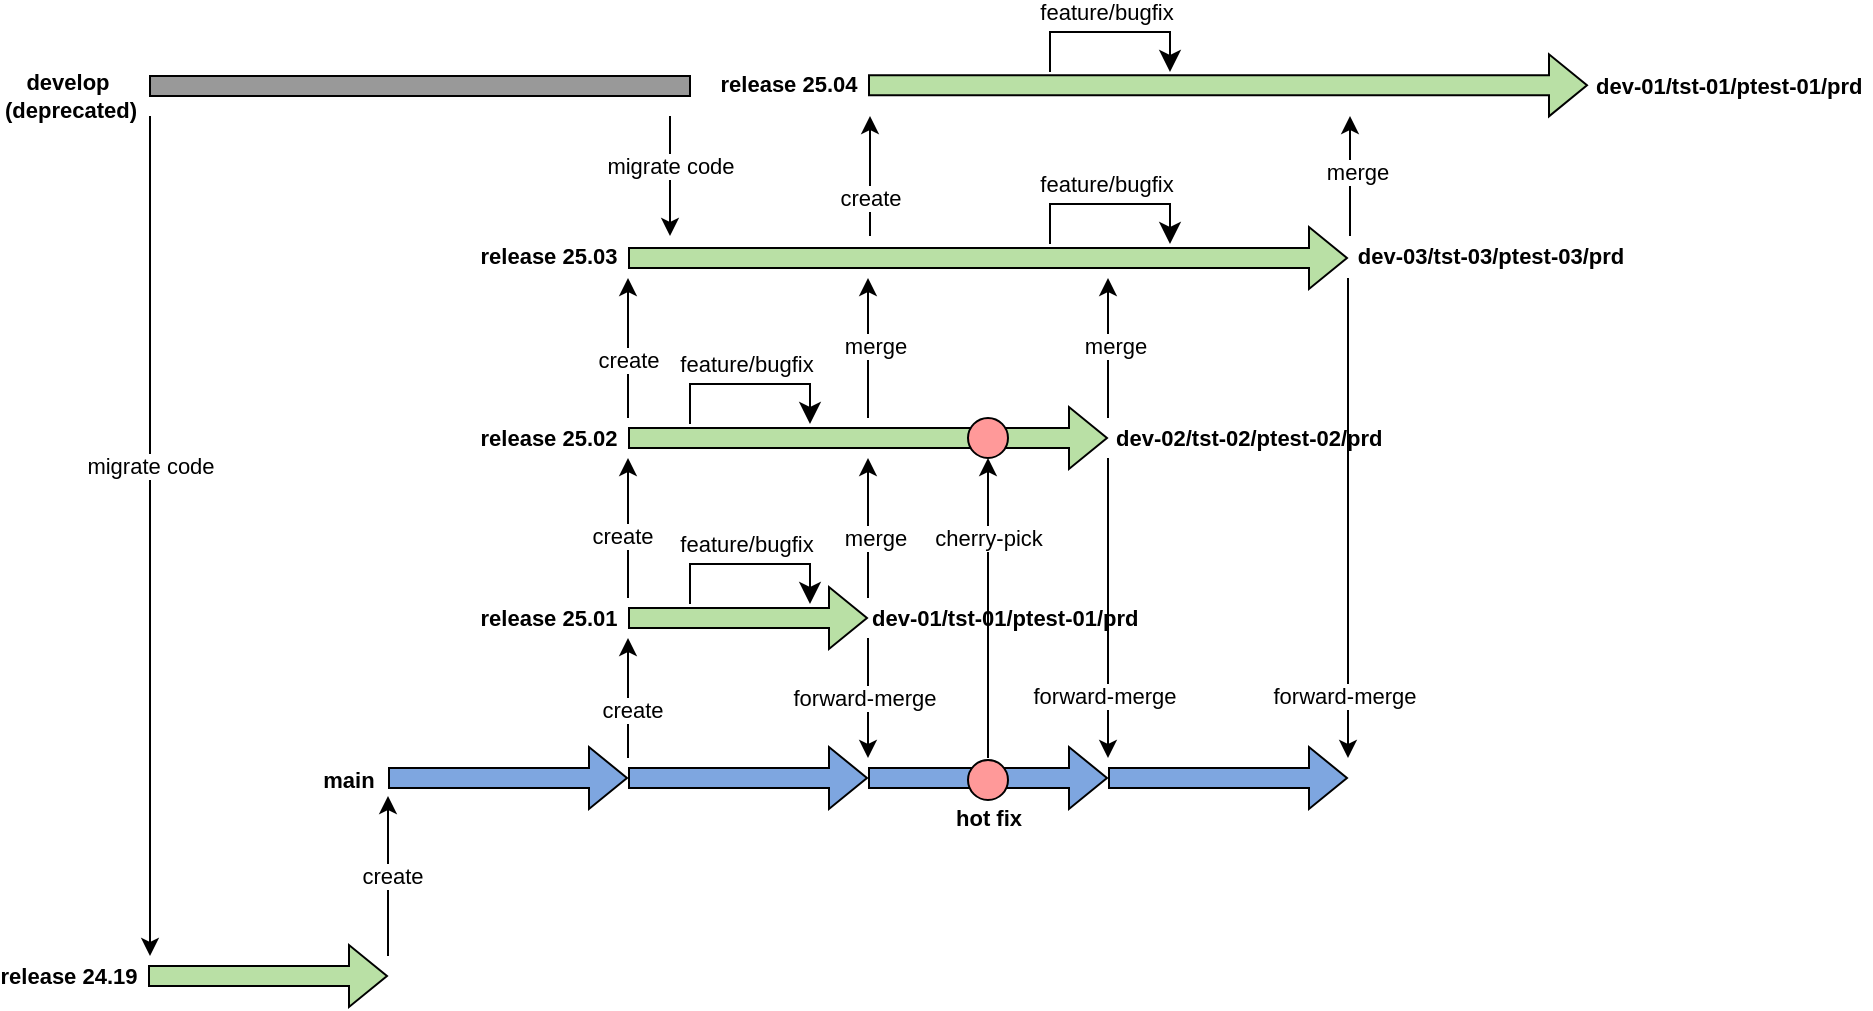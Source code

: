 <mxfile version="24.5.3" type="device">
  <diagram name="Page-1" id="wpIs-EZ0cmqcFPZI8gt3">
    <mxGraphModel dx="1006" dy="824" grid="1" gridSize="10" guides="1" tooltips="1" connect="1" arrows="1" fold="1" page="1" pageScale="1" pageWidth="1169" pageHeight="827" math="0" shadow="0">
      <root>
        <mxCell id="0" />
        <mxCell id="1" parent="0" />
        <mxCell id="dHlGMR1k2W1KW-VpXWlg-4" value="" style="shape=flexArrow;endArrow=classic;html=1;rounded=0;fillColor=#B9E0A5;" edge="1" parent="1">
          <mxGeometry width="50" height="50" relative="1" as="geometry">
            <mxPoint x="99" y="590" as="sourcePoint" />
            <mxPoint x="219" y="590" as="targetPoint" />
          </mxGeometry>
        </mxCell>
        <mxCell id="dHlGMR1k2W1KW-VpXWlg-5" value="release 24.19" style="edgeLabel;html=1;align=center;verticalAlign=middle;resizable=0;points=[];fontStyle=1" vertex="1" connectable="0" parent="dHlGMR1k2W1KW-VpXWlg-4">
          <mxGeometry x="-0.418" y="-4" relative="1" as="geometry">
            <mxPoint x="-75" y="-4" as="offset" />
          </mxGeometry>
        </mxCell>
        <mxCell id="dHlGMR1k2W1KW-VpXWlg-6" value="" style="rounded=0;whiteSpace=wrap;html=1;fillColor=#999999;" vertex="1" parent="1">
          <mxGeometry x="100" y="140" width="270" height="10" as="geometry" />
        </mxCell>
        <mxCell id="dHlGMR1k2W1KW-VpXWlg-7" value="" style="shape=flexArrow;endArrow=classic;html=1;rounded=0;fillColor=#7EA6E0;" edge="1" parent="1">
          <mxGeometry width="50" height="50" relative="1" as="geometry">
            <mxPoint x="219" y="491" as="sourcePoint" />
            <mxPoint x="339" y="491" as="targetPoint" />
          </mxGeometry>
        </mxCell>
        <mxCell id="dHlGMR1k2W1KW-VpXWlg-9" value="" style="shape=flexArrow;endArrow=classic;html=1;rounded=0;fillColor=#B9E0A5;" edge="1" parent="1">
          <mxGeometry width="50" height="50" relative="1" as="geometry">
            <mxPoint x="339" y="411" as="sourcePoint" />
            <mxPoint x="459" y="411" as="targetPoint" />
          </mxGeometry>
        </mxCell>
        <mxCell id="dHlGMR1k2W1KW-VpXWlg-10" value="&lt;b&gt;release 25.01&lt;/b&gt;" style="edgeLabel;html=1;align=center;verticalAlign=middle;resizable=0;points=[];" vertex="1" connectable="0" parent="dHlGMR1k2W1KW-VpXWlg-9">
          <mxGeometry x="-0.418" y="-4" relative="1" as="geometry">
            <mxPoint x="-75" y="-4" as="offset" />
          </mxGeometry>
        </mxCell>
        <mxCell id="dHlGMR1k2W1KW-VpXWlg-11" value="" style="endArrow=classic;html=1;rounded=0;" edge="1" parent="1">
          <mxGeometry width="50" height="50" relative="1" as="geometry">
            <mxPoint x="339" y="481" as="sourcePoint" />
            <mxPoint x="339" y="421" as="targetPoint" />
          </mxGeometry>
        </mxCell>
        <mxCell id="dHlGMR1k2W1KW-VpXWlg-19" value="create" style="edgeLabel;html=1;align=center;verticalAlign=middle;resizable=0;points=[];" vertex="1" connectable="0" parent="dHlGMR1k2W1KW-VpXWlg-11">
          <mxGeometry x="-0.2" y="-2" relative="1" as="geometry">
            <mxPoint as="offset" />
          </mxGeometry>
        </mxCell>
        <mxCell id="dHlGMR1k2W1KW-VpXWlg-13" value="" style="shape=flexArrow;endArrow=classic;html=1;rounded=0;fillColor=#B9E0A5;" edge="1" parent="1">
          <mxGeometry width="50" height="50" relative="1" as="geometry">
            <mxPoint x="339" y="321" as="sourcePoint" />
            <mxPoint x="579" y="321" as="targetPoint" />
          </mxGeometry>
        </mxCell>
        <mxCell id="dHlGMR1k2W1KW-VpXWlg-14" value="&lt;b&gt;release 25.02&lt;/b&gt;" style="edgeLabel;html=1;align=center;verticalAlign=middle;resizable=0;points=[];" vertex="1" connectable="0" parent="dHlGMR1k2W1KW-VpXWlg-13">
          <mxGeometry x="-0.418" y="-4" relative="1" as="geometry">
            <mxPoint x="-110" y="-4" as="offset" />
          </mxGeometry>
        </mxCell>
        <mxCell id="dHlGMR1k2W1KW-VpXWlg-15" value="" style="endArrow=classic;html=1;rounded=0;" edge="1" parent="1">
          <mxGeometry width="50" height="50" relative="1" as="geometry">
            <mxPoint x="339" y="401" as="sourcePoint" />
            <mxPoint x="339" y="331" as="targetPoint" />
          </mxGeometry>
        </mxCell>
        <mxCell id="dHlGMR1k2W1KW-VpXWlg-20" value="create" style="edgeLabel;html=1;align=center;verticalAlign=middle;resizable=0;points=[];" vertex="1" connectable="0" parent="dHlGMR1k2W1KW-VpXWlg-15">
          <mxGeometry x="-0.1" y="3" relative="1" as="geometry">
            <mxPoint as="offset" />
          </mxGeometry>
        </mxCell>
        <mxCell id="dHlGMR1k2W1KW-VpXWlg-16" value="" style="shape=flexArrow;endArrow=classic;html=1;rounded=0;fillColor=#B9E0A5;" edge="1" parent="1">
          <mxGeometry width="50" height="50" relative="1" as="geometry">
            <mxPoint x="339" y="231" as="sourcePoint" />
            <mxPoint x="699" y="231" as="targetPoint" />
          </mxGeometry>
        </mxCell>
        <mxCell id="dHlGMR1k2W1KW-VpXWlg-17" value="&lt;b&gt;release 25.03&lt;/b&gt;" style="edgeLabel;html=1;align=center;verticalAlign=middle;resizable=0;points=[];" vertex="1" connectable="0" parent="dHlGMR1k2W1KW-VpXWlg-16">
          <mxGeometry x="-0.418" y="-4" relative="1" as="geometry">
            <mxPoint x="-145" y="-5" as="offset" />
          </mxGeometry>
        </mxCell>
        <mxCell id="dHlGMR1k2W1KW-VpXWlg-18" value="" style="endArrow=classic;html=1;rounded=0;" edge="1" parent="1">
          <mxGeometry width="50" height="50" relative="1" as="geometry">
            <mxPoint x="339" y="311" as="sourcePoint" />
            <mxPoint x="339" y="241" as="targetPoint" />
          </mxGeometry>
        </mxCell>
        <mxCell id="dHlGMR1k2W1KW-VpXWlg-21" value="create" style="edgeLabel;html=1;align=center;verticalAlign=middle;resizable=0;points=[];" vertex="1" connectable="0" parent="dHlGMR1k2W1KW-VpXWlg-18">
          <mxGeometry x="-0.167" relative="1" as="geometry">
            <mxPoint as="offset" />
          </mxGeometry>
        </mxCell>
        <mxCell id="dHlGMR1k2W1KW-VpXWlg-22" value="" style="endArrow=classic;html=1;rounded=0;" edge="1" parent="1">
          <mxGeometry width="50" height="50" relative="1" as="geometry">
            <mxPoint x="459" y="421" as="sourcePoint" />
            <mxPoint x="459" y="481" as="targetPoint" />
          </mxGeometry>
        </mxCell>
        <mxCell id="dHlGMR1k2W1KW-VpXWlg-23" value="forward-merge" style="edgeLabel;html=1;align=center;verticalAlign=middle;resizable=0;points=[];" vertex="1" connectable="0" parent="dHlGMR1k2W1KW-VpXWlg-22">
          <mxGeometry x="-0.2" y="-2" relative="1" as="geometry">
            <mxPoint y="6" as="offset" />
          </mxGeometry>
        </mxCell>
        <mxCell id="dHlGMR1k2W1KW-VpXWlg-24" value="" style="endArrow=classic;html=1;rounded=0;" edge="1" parent="1">
          <mxGeometry width="50" height="50" relative="1" as="geometry">
            <mxPoint x="459" y="401" as="sourcePoint" />
            <mxPoint x="459" y="331" as="targetPoint" />
          </mxGeometry>
        </mxCell>
        <mxCell id="dHlGMR1k2W1KW-VpXWlg-25" value="&amp;nbsp;merge" style="edgeLabel;html=1;align=center;verticalAlign=middle;resizable=0;points=[];" vertex="1" connectable="0" parent="dHlGMR1k2W1KW-VpXWlg-24">
          <mxGeometry x="-0.2" y="-2" relative="1" as="geometry">
            <mxPoint y="-2" as="offset" />
          </mxGeometry>
        </mxCell>
        <mxCell id="dHlGMR1k2W1KW-VpXWlg-26" value="" style="endArrow=classic;html=1;rounded=0;" edge="1" parent="1">
          <mxGeometry width="50" height="50" relative="1" as="geometry">
            <mxPoint x="459" y="311" as="sourcePoint" />
            <mxPoint x="459" y="241" as="targetPoint" />
          </mxGeometry>
        </mxCell>
        <mxCell id="dHlGMR1k2W1KW-VpXWlg-27" value="&amp;nbsp;merge" style="edgeLabel;html=1;align=center;verticalAlign=middle;resizable=0;points=[];" vertex="1" connectable="0" parent="dHlGMR1k2W1KW-VpXWlg-26">
          <mxGeometry x="-0.2" y="-2" relative="1" as="geometry">
            <mxPoint y="-8" as="offset" />
          </mxGeometry>
        </mxCell>
        <mxCell id="dHlGMR1k2W1KW-VpXWlg-28" value="" style="shape=flexArrow;endArrow=classic;html=1;rounded=0;fillColor=#7EA6E0;" edge="1" parent="1">
          <mxGeometry width="50" height="50" relative="1" as="geometry">
            <mxPoint x="339" y="491" as="sourcePoint" />
            <mxPoint x="459" y="491" as="targetPoint" />
          </mxGeometry>
        </mxCell>
        <mxCell id="dHlGMR1k2W1KW-VpXWlg-30" value="" style="shape=flexArrow;endArrow=classic;html=1;rounded=0;fillColor=#7EA6E0;" edge="1" parent="1">
          <mxGeometry width="50" height="50" relative="1" as="geometry">
            <mxPoint x="459" y="491" as="sourcePoint" />
            <mxPoint x="579" y="491" as="targetPoint" />
          </mxGeometry>
        </mxCell>
        <mxCell id="dHlGMR1k2W1KW-VpXWlg-31" value="" style="endArrow=classic;html=1;rounded=0;" edge="1" parent="1">
          <mxGeometry width="50" height="50" relative="1" as="geometry">
            <mxPoint x="579" y="311" as="sourcePoint" />
            <mxPoint x="579" y="241" as="targetPoint" />
          </mxGeometry>
        </mxCell>
        <mxCell id="dHlGMR1k2W1KW-VpXWlg-32" value="&amp;nbsp;merge" style="edgeLabel;html=1;align=center;verticalAlign=middle;resizable=0;points=[];" vertex="1" connectable="0" parent="dHlGMR1k2W1KW-VpXWlg-31">
          <mxGeometry x="-0.2" y="-2" relative="1" as="geometry">
            <mxPoint y="-8" as="offset" />
          </mxGeometry>
        </mxCell>
        <mxCell id="dHlGMR1k2W1KW-VpXWlg-33" value="" style="endArrow=classic;html=1;rounded=0;" edge="1" parent="1">
          <mxGeometry width="50" height="50" relative="1" as="geometry">
            <mxPoint x="579" y="331" as="sourcePoint" />
            <mxPoint x="579" y="481" as="targetPoint" />
          </mxGeometry>
        </mxCell>
        <mxCell id="dHlGMR1k2W1KW-VpXWlg-34" value="forward-merge" style="edgeLabel;html=1;align=center;verticalAlign=middle;resizable=0;points=[];" vertex="1" connectable="0" parent="dHlGMR1k2W1KW-VpXWlg-33">
          <mxGeometry x="-0.2" y="-2" relative="1" as="geometry">
            <mxPoint y="59" as="offset" />
          </mxGeometry>
        </mxCell>
        <mxCell id="dHlGMR1k2W1KW-VpXWlg-35" value="" style="shape=flexArrow;endArrow=classic;html=1;rounded=0;fillColor=#7EA6E0;" edge="1" parent="1">
          <mxGeometry width="50" height="50" relative="1" as="geometry">
            <mxPoint x="579" y="491" as="sourcePoint" />
            <mxPoint x="699" y="491" as="targetPoint" />
          </mxGeometry>
        </mxCell>
        <mxCell id="dHlGMR1k2W1KW-VpXWlg-36" value="main" style="edgeLabel;html=1;align=center;verticalAlign=middle;resizable=0;points=[];fontStyle=1" vertex="1" connectable="0" parent="dHlGMR1k2W1KW-VpXWlg-35">
          <mxGeometry x="-0.033" y="-2" relative="1" as="geometry">
            <mxPoint x="-438" y="-1" as="offset" />
          </mxGeometry>
        </mxCell>
        <mxCell id="dHlGMR1k2W1KW-VpXWlg-37" value="" style="endArrow=classic;html=1;rounded=0;" edge="1" parent="1">
          <mxGeometry width="50" height="50" relative="1" as="geometry">
            <mxPoint x="699" y="241" as="sourcePoint" />
            <mxPoint x="699" y="481" as="targetPoint" />
          </mxGeometry>
        </mxCell>
        <mxCell id="dHlGMR1k2W1KW-VpXWlg-38" value="forward-merge" style="edgeLabel;html=1;align=center;verticalAlign=middle;resizable=0;points=[];" vertex="1" connectable="0" parent="dHlGMR1k2W1KW-VpXWlg-37">
          <mxGeometry x="-0.2" y="-2" relative="1" as="geometry">
            <mxPoint y="113" as="offset" />
          </mxGeometry>
        </mxCell>
        <mxCell id="dHlGMR1k2W1KW-VpXWlg-39" value="" style="endArrow=classic;html=1;rounded=0;" edge="1" parent="1">
          <mxGeometry width="50" height="50" relative="1" as="geometry">
            <mxPoint x="519" y="481" as="sourcePoint" />
            <mxPoint x="519" y="331" as="targetPoint" />
          </mxGeometry>
        </mxCell>
        <mxCell id="dHlGMR1k2W1KW-VpXWlg-40" value="cherry-pick" style="edgeLabel;html=1;align=center;verticalAlign=middle;resizable=0;points=[];" vertex="1" connectable="0" parent="dHlGMR1k2W1KW-VpXWlg-39">
          <mxGeometry x="-0.281" relative="1" as="geometry">
            <mxPoint y="-56" as="offset" />
          </mxGeometry>
        </mxCell>
        <mxCell id="dHlGMR1k2W1KW-VpXWlg-41" value="" style="ellipse;whiteSpace=wrap;html=1;aspect=fixed;fillColor=#FF9999;" vertex="1" parent="1">
          <mxGeometry x="509" y="482" width="20" height="20" as="geometry" />
        </mxCell>
        <mxCell id="dHlGMR1k2W1KW-VpXWlg-43" value="hot fix" style="edgeLabel;html=1;align=center;verticalAlign=middle;resizable=0;points=[];fontStyle=1" vertex="1" connectable="0" parent="1">
          <mxGeometry x="519.001" y="511" as="geometry" />
        </mxCell>
        <mxCell id="dHlGMR1k2W1KW-VpXWlg-46" value="" style="ellipse;whiteSpace=wrap;html=1;aspect=fixed;fillColor=#FF9999;" vertex="1" parent="1">
          <mxGeometry x="509" y="311" width="20" height="20" as="geometry" />
        </mxCell>
        <mxCell id="dHlGMR1k2W1KW-VpXWlg-48" value="" style="endArrow=classic;html=1;rounded=0;" edge="1" parent="1">
          <mxGeometry width="50" height="50" relative="1" as="geometry">
            <mxPoint x="219" y="580" as="sourcePoint" />
            <mxPoint x="219" y="500" as="targetPoint" />
          </mxGeometry>
        </mxCell>
        <mxCell id="dHlGMR1k2W1KW-VpXWlg-49" value="create" style="edgeLabel;html=1;align=center;verticalAlign=middle;resizable=0;points=[];" vertex="1" connectable="0" parent="dHlGMR1k2W1KW-VpXWlg-48">
          <mxGeometry x="-0.2" y="-2" relative="1" as="geometry">
            <mxPoint y="-8" as="offset" />
          </mxGeometry>
        </mxCell>
        <mxCell id="dHlGMR1k2W1KW-VpXWlg-52" value="develop&amp;nbsp;&lt;div&gt;(deprecated)&lt;/div&gt;" style="edgeLabel;html=1;align=center;verticalAlign=middle;resizable=0;points=[];fontStyle=1" vertex="1" connectable="0" parent="1">
          <mxGeometry x="60.002" y="150" as="geometry" />
        </mxCell>
        <mxCell id="dHlGMR1k2W1KW-VpXWlg-53" value="&lt;b&gt;dev-03/tst-03/ptest-03/prd&lt;/b&gt;" style="edgeLabel;html=1;align=center;verticalAlign=middle;resizable=0;points=[];" vertex="1" connectable="0" parent="1">
          <mxGeometry x="769.998" y="230" as="geometry" />
        </mxCell>
        <mxCell id="dHlGMR1k2W1KW-VpXWlg-56" value="" style="endArrow=classic;html=1;rounded=0;" edge="1" parent="1">
          <mxGeometry width="50" height="50" relative="1" as="geometry">
            <mxPoint x="360" y="160" as="sourcePoint" />
            <mxPoint x="360" y="220" as="targetPoint" />
          </mxGeometry>
        </mxCell>
        <mxCell id="dHlGMR1k2W1KW-VpXWlg-57" value="migrate code" style="edgeLabel;html=1;align=center;verticalAlign=middle;resizable=0;points=[];" vertex="1" connectable="0" parent="dHlGMR1k2W1KW-VpXWlg-56">
          <mxGeometry x="-0.167" relative="1" as="geometry">
            <mxPoint as="offset" />
          </mxGeometry>
        </mxCell>
        <mxCell id="dHlGMR1k2W1KW-VpXWlg-58" value="" style="endArrow=classic;html=1;rounded=0;" edge="1" parent="1">
          <mxGeometry width="50" height="50" relative="1" as="geometry">
            <mxPoint x="100" y="160" as="sourcePoint" />
            <mxPoint x="100" y="580" as="targetPoint" />
          </mxGeometry>
        </mxCell>
        <mxCell id="dHlGMR1k2W1KW-VpXWlg-59" value="migrate code" style="edgeLabel;html=1;align=center;verticalAlign=middle;resizable=0;points=[];" vertex="1" connectable="0" parent="dHlGMR1k2W1KW-VpXWlg-58">
          <mxGeometry x="-0.167" relative="1" as="geometry">
            <mxPoint as="offset" />
          </mxGeometry>
        </mxCell>
        <mxCell id="dHlGMR1k2W1KW-VpXWlg-60" value="" style="shape=flexArrow;endArrow=classic;html=1;rounded=0;fillColor=#B9E0A5;" edge="1" parent="1">
          <mxGeometry width="50" height="50" relative="1" as="geometry">
            <mxPoint x="459" y="144.66" as="sourcePoint" />
            <mxPoint x="819" y="144.66" as="targetPoint" />
          </mxGeometry>
        </mxCell>
        <mxCell id="dHlGMR1k2W1KW-VpXWlg-61" value="&lt;b&gt;release 25.04&lt;/b&gt;" style="edgeLabel;html=1;align=center;verticalAlign=middle;resizable=0;points=[];" vertex="1" connectable="0" parent="dHlGMR1k2W1KW-VpXWlg-60">
          <mxGeometry x="-0.418" y="-4" relative="1" as="geometry">
            <mxPoint x="-145" y="-5" as="offset" />
          </mxGeometry>
        </mxCell>
        <mxCell id="dHlGMR1k2W1KW-VpXWlg-62" value="" style="endArrow=classic;html=1;rounded=0;" edge="1" parent="1">
          <mxGeometry width="50" height="50" relative="1" as="geometry">
            <mxPoint x="460" y="220" as="sourcePoint" />
            <mxPoint x="460" y="160" as="targetPoint" />
          </mxGeometry>
        </mxCell>
        <mxCell id="dHlGMR1k2W1KW-VpXWlg-63" value="create" style="edgeLabel;html=1;align=center;verticalAlign=middle;resizable=0;points=[];" vertex="1" connectable="0" parent="dHlGMR1k2W1KW-VpXWlg-62">
          <mxGeometry x="-0.167" relative="1" as="geometry">
            <mxPoint y="6" as="offset" />
          </mxGeometry>
        </mxCell>
        <mxCell id="dHlGMR1k2W1KW-VpXWlg-64" value="" style="endArrow=classic;html=1;rounded=0;" edge="1" parent="1">
          <mxGeometry width="50" height="50" relative="1" as="geometry">
            <mxPoint x="700" y="220" as="sourcePoint" />
            <mxPoint x="700" y="160" as="targetPoint" />
          </mxGeometry>
        </mxCell>
        <mxCell id="dHlGMR1k2W1KW-VpXWlg-65" value="&amp;nbsp;merge" style="edgeLabel;html=1;align=center;verticalAlign=middle;resizable=0;points=[];" vertex="1" connectable="0" parent="dHlGMR1k2W1KW-VpXWlg-64">
          <mxGeometry x="-0.2" y="-2" relative="1" as="geometry">
            <mxPoint y="-8" as="offset" />
          </mxGeometry>
        </mxCell>
        <mxCell id="dHlGMR1k2W1KW-VpXWlg-67" value="&lt;b style=&quot;forced-color-adjust: none; color: rgb(0, 0, 0); font-family: Helvetica; font-size: 11px; font-style: normal; font-variant-ligatures: normal; font-variant-caps: normal; letter-spacing: normal; orphans: 2; text-align: center; text-indent: 0px; text-transform: none; widows: 2; word-spacing: 0px; -webkit-text-stroke-width: 0px; white-space: nowrap; text-decoration-thickness: initial; text-decoration-style: initial; text-decoration-color: initial;&quot;&gt;dev-02/tst-02/ptest-02/prd&lt;/b&gt;" style="text;whiteSpace=wrap;html=1;" vertex="1" parent="1">
          <mxGeometry x="581" y="307" width="120" height="19" as="geometry" />
        </mxCell>
        <mxCell id="dHlGMR1k2W1KW-VpXWlg-69" value="" style="edgeStyle=elbowEdgeStyle;elbow=vertical;endArrow=classic;html=1;curved=0;rounded=0;endSize=8;startSize=8;" edge="1" parent="1">
          <mxGeometry width="50" height="50" relative="1" as="geometry">
            <mxPoint x="550" y="138" as="sourcePoint" />
            <mxPoint x="610" y="138" as="targetPoint" />
            <Array as="points">
              <mxPoint x="570" y="118" />
            </Array>
          </mxGeometry>
        </mxCell>
        <mxCell id="dHlGMR1k2W1KW-VpXWlg-70" value="feature/bugfix" style="edgeLabel;html=1;align=center;verticalAlign=middle;resizable=0;points=[];" vertex="1" connectable="0" parent="dHlGMR1k2W1KW-VpXWlg-69">
          <mxGeometry x="0.291" y="-2" relative="1" as="geometry">
            <mxPoint x="-17" y="-12" as="offset" />
          </mxGeometry>
        </mxCell>
        <mxCell id="dHlGMR1k2W1KW-VpXWlg-71" value="" style="edgeStyle=elbowEdgeStyle;elbow=vertical;endArrow=classic;html=1;curved=0;rounded=0;endSize=8;startSize=8;" edge="1" parent="1">
          <mxGeometry width="50" height="50" relative="1" as="geometry">
            <mxPoint x="550" y="224" as="sourcePoint" />
            <mxPoint x="610" y="224" as="targetPoint" />
            <Array as="points">
              <mxPoint x="570" y="204" />
            </Array>
          </mxGeometry>
        </mxCell>
        <mxCell id="dHlGMR1k2W1KW-VpXWlg-72" value="feature/bugfix" style="edgeLabel;html=1;align=center;verticalAlign=middle;resizable=0;points=[];" vertex="1" connectable="0" parent="dHlGMR1k2W1KW-VpXWlg-71">
          <mxGeometry x="0.291" y="-2" relative="1" as="geometry">
            <mxPoint x="-17" y="-12" as="offset" />
          </mxGeometry>
        </mxCell>
        <mxCell id="dHlGMR1k2W1KW-VpXWlg-73" value="" style="edgeStyle=elbowEdgeStyle;elbow=vertical;endArrow=classic;html=1;curved=0;rounded=0;endSize=8;startSize=8;" edge="1" parent="1">
          <mxGeometry width="50" height="50" relative="1" as="geometry">
            <mxPoint x="370" y="314" as="sourcePoint" />
            <mxPoint x="430" y="314" as="targetPoint" />
            <Array as="points">
              <mxPoint x="390" y="294" />
            </Array>
          </mxGeometry>
        </mxCell>
        <mxCell id="dHlGMR1k2W1KW-VpXWlg-74" value="feature/bugfix" style="edgeLabel;html=1;align=center;verticalAlign=middle;resizable=0;points=[];" vertex="1" connectable="0" parent="dHlGMR1k2W1KW-VpXWlg-73">
          <mxGeometry x="0.291" y="-2" relative="1" as="geometry">
            <mxPoint x="-17" y="-12" as="offset" />
          </mxGeometry>
        </mxCell>
        <mxCell id="dHlGMR1k2W1KW-VpXWlg-75" value="" style="edgeStyle=elbowEdgeStyle;elbow=vertical;endArrow=classic;html=1;curved=0;rounded=0;endSize=8;startSize=8;" edge="1" parent="1">
          <mxGeometry width="50" height="50" relative="1" as="geometry">
            <mxPoint x="370" y="404" as="sourcePoint" />
            <mxPoint x="430" y="404" as="targetPoint" />
            <Array as="points">
              <mxPoint x="390" y="384" />
            </Array>
          </mxGeometry>
        </mxCell>
        <mxCell id="dHlGMR1k2W1KW-VpXWlg-76" value="feature/bugfix" style="edgeLabel;html=1;align=center;verticalAlign=middle;resizable=0;points=[];" vertex="1" connectable="0" parent="dHlGMR1k2W1KW-VpXWlg-75">
          <mxGeometry x="0.291" y="-2" relative="1" as="geometry">
            <mxPoint x="-17" y="-12" as="offset" />
          </mxGeometry>
        </mxCell>
        <mxCell id="dHlGMR1k2W1KW-VpXWlg-77" value="&lt;b style=&quot;forced-color-adjust: none; color: rgb(0, 0, 0); font-family: Helvetica; font-size: 11px; font-style: normal; font-variant-ligatures: normal; font-variant-caps: normal; letter-spacing: normal; orphans: 2; text-align: center; text-indent: 0px; text-transform: none; widows: 2; word-spacing: 0px; -webkit-text-stroke-width: 0px; white-space: nowrap; text-decoration-thickness: initial; text-decoration-style: initial; text-decoration-color: initial;&quot;&gt;dev-01/tst-01/ptest-01/prd&lt;/b&gt;" style="text;whiteSpace=wrap;html=1;" vertex="1" parent="1">
          <mxGeometry x="459" y="397" width="120" height="19" as="geometry" />
        </mxCell>
        <mxCell id="dHlGMR1k2W1KW-VpXWlg-78" value="&lt;b style=&quot;forced-color-adjust: none; color: rgb(0, 0, 0); font-family: Helvetica; font-size: 11px; font-style: normal; font-variant-ligatures: normal; font-variant-caps: normal; letter-spacing: normal; orphans: 2; text-align: center; text-indent: 0px; text-transform: none; widows: 2; word-spacing: 0px; -webkit-text-stroke-width: 0px; white-space: nowrap; text-decoration-thickness: initial; text-decoration-style: initial; text-decoration-color: initial;&quot;&gt;dev-01/tst-01/ptest-01/prd&lt;/b&gt;" style="text;whiteSpace=wrap;html=1;" vertex="1" parent="1">
          <mxGeometry x="821" y="131" width="139" height="19" as="geometry" />
        </mxCell>
      </root>
    </mxGraphModel>
  </diagram>
</mxfile>
